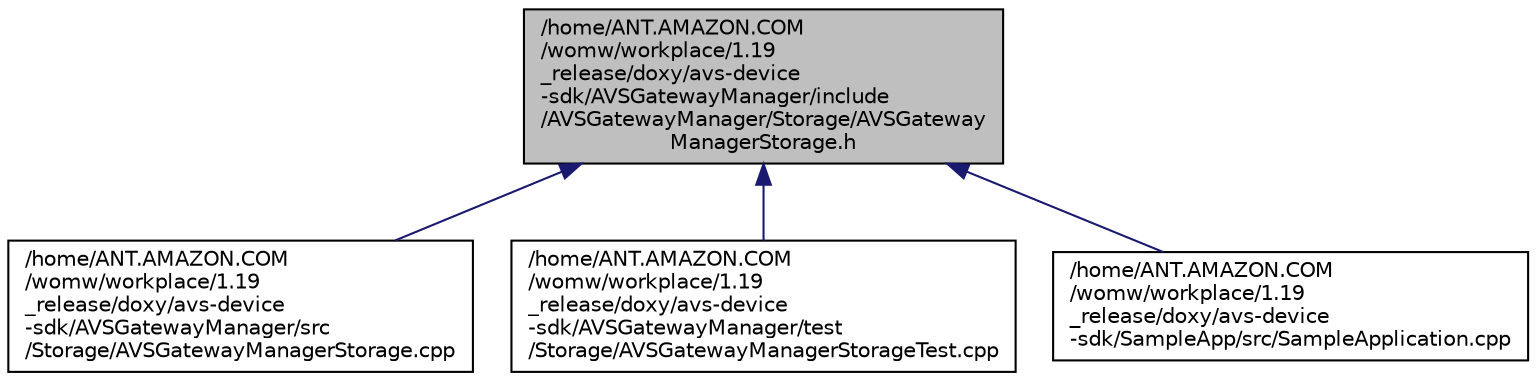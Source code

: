 digraph "/home/ANT.AMAZON.COM/womw/workplace/1.19_release/doxy/avs-device-sdk/AVSGatewayManager/include/AVSGatewayManager/Storage/AVSGatewayManagerStorage.h"
{
  edge [fontname="Helvetica",fontsize="10",labelfontname="Helvetica",labelfontsize="10"];
  node [fontname="Helvetica",fontsize="10",shape=record];
  Node15 [label="/home/ANT.AMAZON.COM\l/womw/workplace/1.19\l_release/doxy/avs-device\l-sdk/AVSGatewayManager/include\l/AVSGatewayManager/Storage/AVSGateway\lManagerStorage.h",height=0.2,width=0.4,color="black", fillcolor="grey75", style="filled", fontcolor="black"];
  Node15 -> Node16 [dir="back",color="midnightblue",fontsize="10",style="solid",fontname="Helvetica"];
  Node16 [label="/home/ANT.AMAZON.COM\l/womw/workplace/1.19\l_release/doxy/avs-device\l-sdk/AVSGatewayManager/src\l/Storage/AVSGatewayManagerStorage.cpp",height=0.2,width=0.4,color="black", fillcolor="white", style="filled",URL="$_a_v_s_gateway_manager_storage_8cpp.html"];
  Node15 -> Node17 [dir="back",color="midnightblue",fontsize="10",style="solid",fontname="Helvetica"];
  Node17 [label="/home/ANT.AMAZON.COM\l/womw/workplace/1.19\l_release/doxy/avs-device\l-sdk/AVSGatewayManager/test\l/Storage/AVSGatewayManagerStorageTest.cpp",height=0.2,width=0.4,color="black", fillcolor="white", style="filled",URL="$_a_v_s_gateway_manager_storage_test_8cpp.html"];
  Node15 -> Node18 [dir="back",color="midnightblue",fontsize="10",style="solid",fontname="Helvetica"];
  Node18 [label="/home/ANT.AMAZON.COM\l/womw/workplace/1.19\l_release/doxy/avs-device\l-sdk/SampleApp/src/SampleApplication.cpp",height=0.2,width=0.4,color="black", fillcolor="white", style="filled",URL="$_sample_application_8cpp.html"];
}
